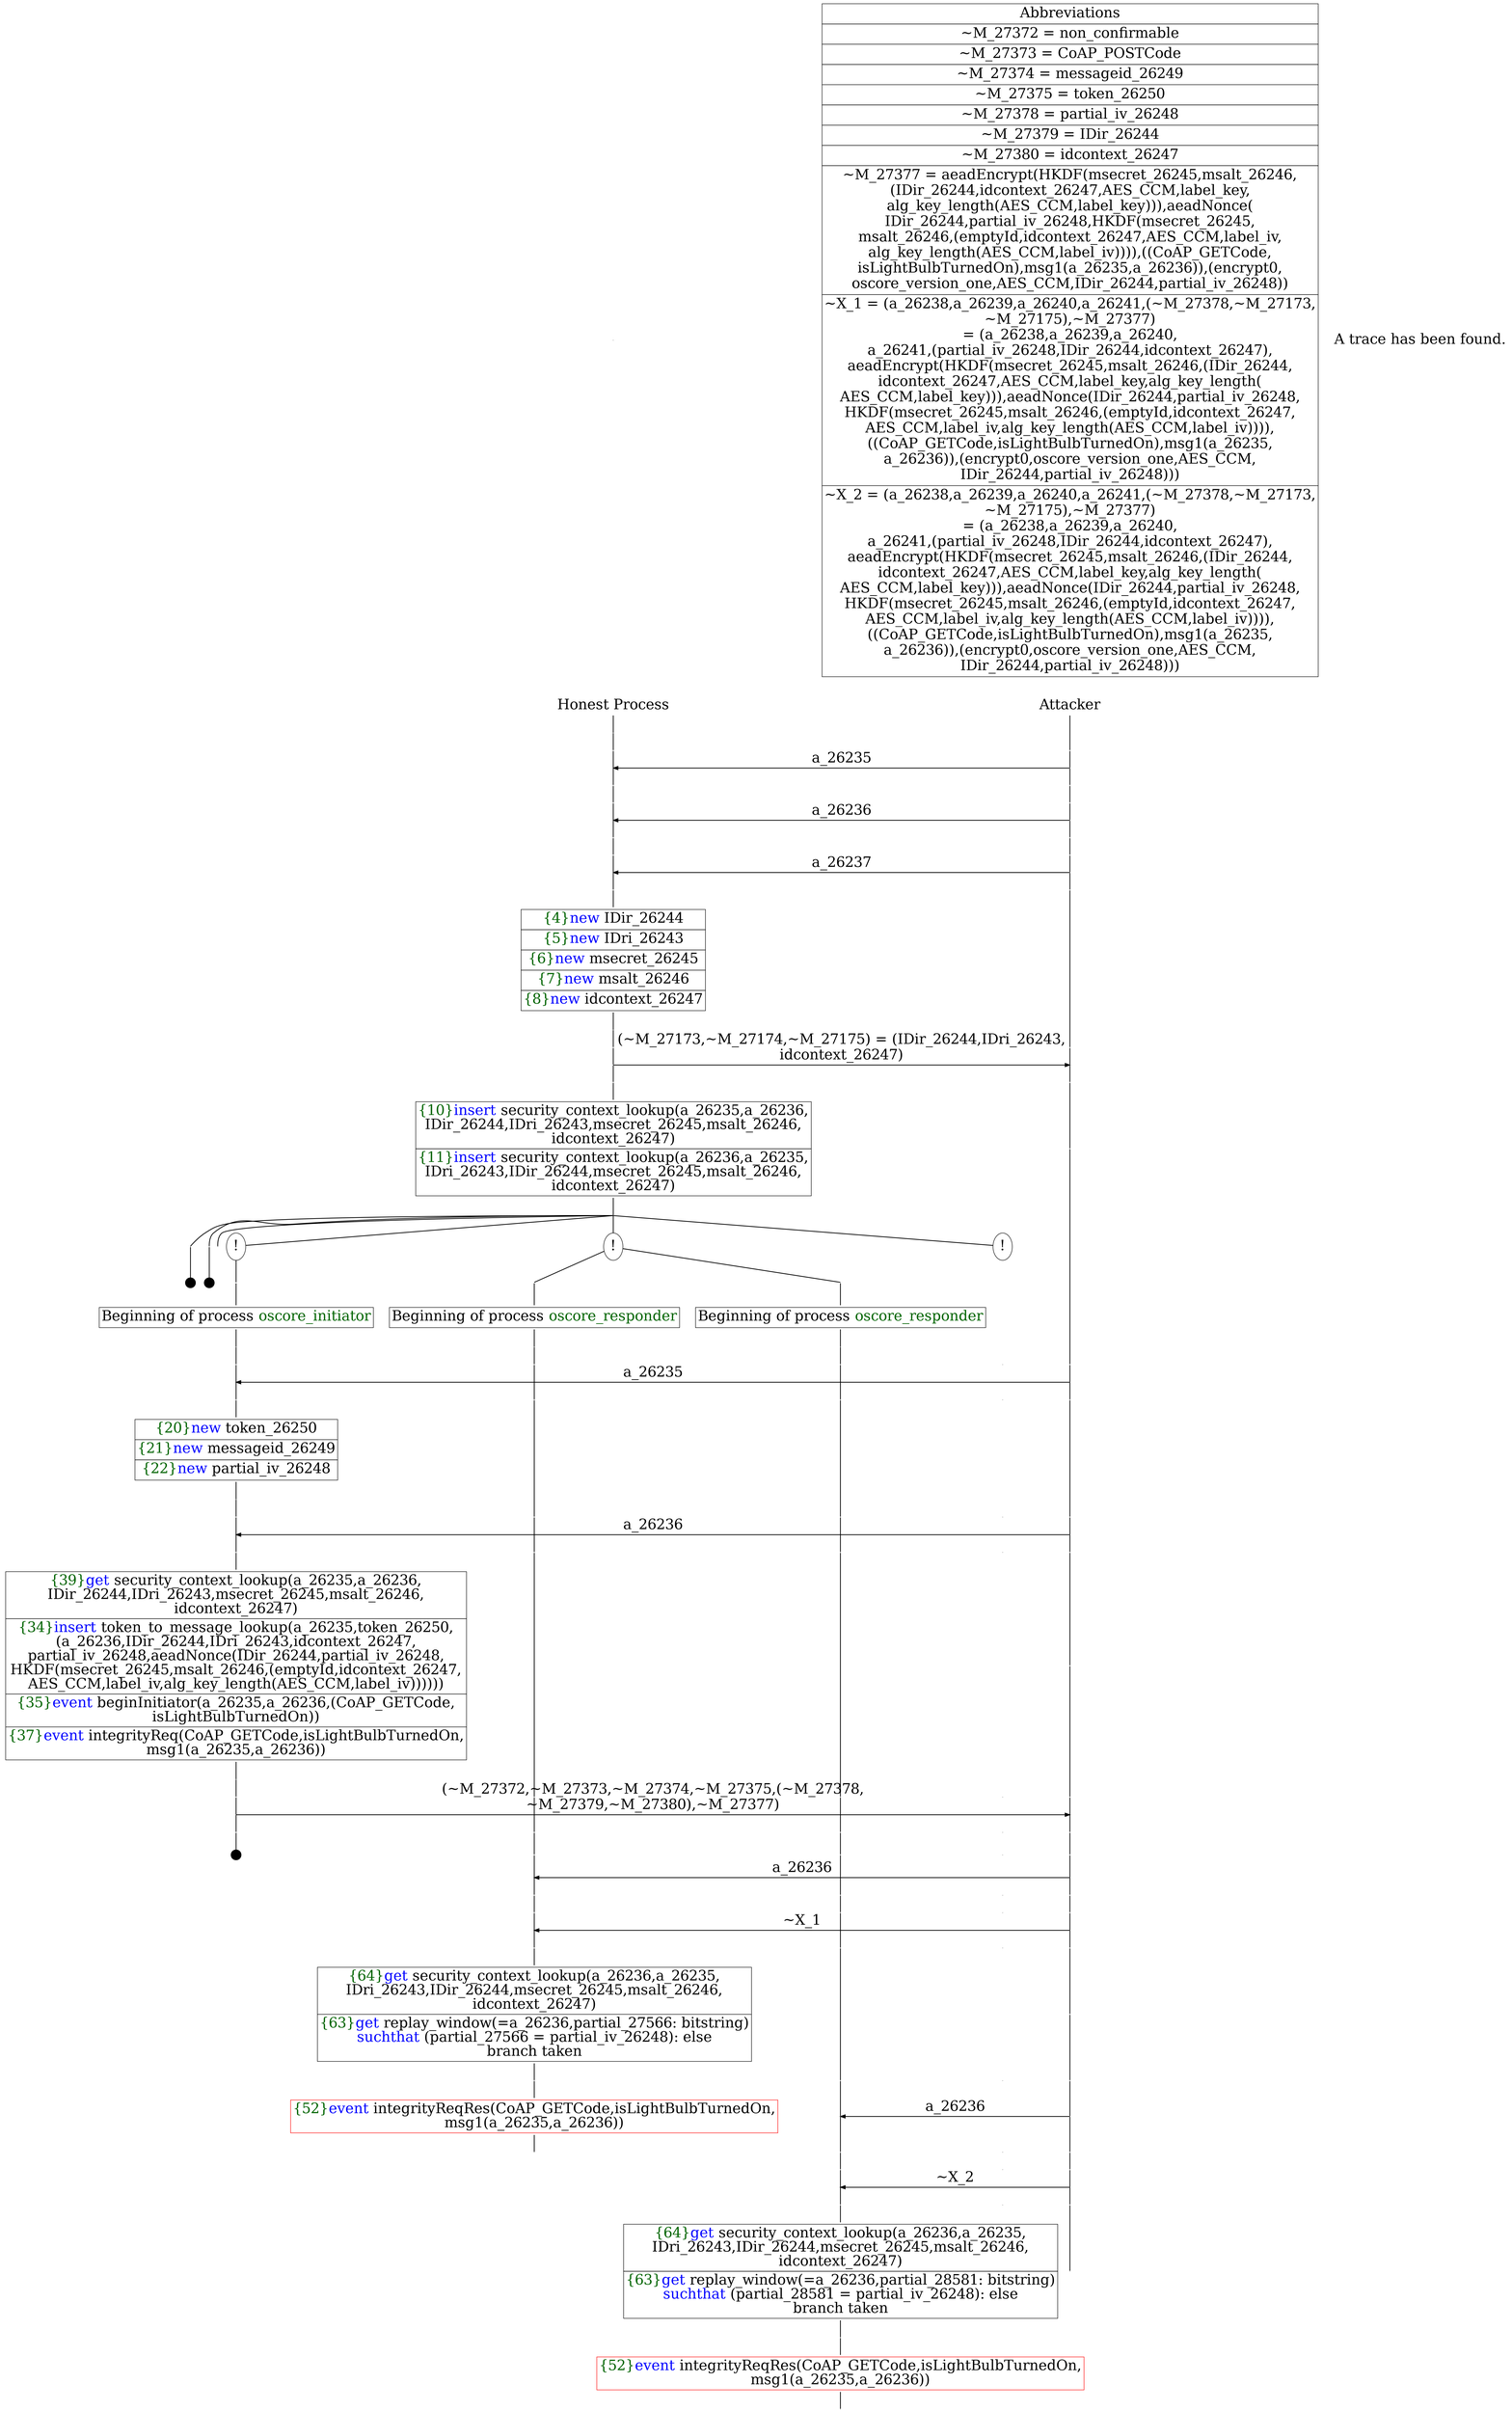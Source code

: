 digraph {
graph [ordering = out]
edge [arrowhead = none, penwidth = 1.6, fontsize = 30]
node [shape = point, width = 0, height = 0, fontsize = 30]
Trace<br/>
[label = <A trace has been found.<br/>
>, shape = plaintext]
P0__0 [label = "Honest Process", shape = plaintext]
P__0 [label = "Attacker", shape = plaintext]
Trace -> P0__0 [label = "", style = invisible, weight = 100]{rank = same; P0__0 P__0}
P0__0 -> P0__1 [label = <>, weight = 100]
P0__1 -> P0__2 [label = <>, weight = 100]
P__0 -> P__1 [label = <>, weight = 100]
{rank = same; P__1 P0__2}
P0__2 -> P0__3 [label = <>, weight = 100]
P__1 -> P__2 [label = <>, weight = 100]
{rank = same; P__2 P0__3}
P0__3 -> P__2 [label = <a_26235>, dir = back, arrowhead = normal]
P0__3 -> P0__4 [label = <>, weight = 100]
P__2 -> P__3 [label = <>, weight = 100]
{rank = same; P__3 P0__4}
P0__4 -> P0__5 [label = <>, weight = 100]
P__3 -> P__4 [label = <>, weight = 100]
{rank = same; P__4 P0__5}
P0__5 -> P0__6 [label = <>, weight = 100]
P__4 -> P__5 [label = <>, weight = 100]
{rank = same; P__5 P0__6}
P0__6 -> P__5 [label = <a_26236>, dir = back, arrowhead = normal]
P0__6 -> P0__7 [label = <>, weight = 100]
P__5 -> P__6 [label = <>, weight = 100]
{rank = same; P__6 P0__7}
P0__7 -> P0__8 [label = <>, weight = 100]
P__6 -> P__7 [label = <>, weight = 100]
{rank = same; P__7 P0__8}
P0__8 -> P0__9 [label = <>, weight = 100]
P__7 -> P__8 [label = <>, weight = 100]
{rank = same; P__8 P0__9}
P0__9 -> P__8 [label = <a_26237>, dir = back, arrowhead = normal]
P0__9 -> P0__10 [label = <>, weight = 100]
P__8 -> P__9 [label = <>, weight = 100]
{rank = same; P__9 P0__10}
P0__10 -> P0__11 [label = <>, weight = 100]
P0__11 [shape = plaintext, label = <<TABLE BORDER="0" CELLBORDER="1" CELLSPACING="0" CELLPADDING="4"> <TR><TD><FONT COLOR="darkgreen">{4}</FONT><FONT COLOR="blue">new </FONT>IDir_26244</TD></TR><TR><TD><FONT COLOR="darkgreen">{5}</FONT><FONT COLOR="blue">new </FONT>IDri_26243</TD></TR><TR><TD><FONT COLOR="darkgreen">{6}</FONT><FONT COLOR="blue">new </FONT>msecret_26245</TD></TR><TR><TD><FONT COLOR="darkgreen">{7}</FONT><FONT COLOR="blue">new </FONT>msalt_26246</TD></TR><TR><TD><FONT COLOR="darkgreen">{8}</FONT><FONT COLOR="blue">new </FONT>idcontext_26247</TD></TR></TABLE>>]
P0__11 -> P0__12 [label = <>, weight = 100]
P0__12 -> P0__13 [label = <>, weight = 100]
P__9 -> P__10 [label = <>, weight = 100]
{rank = same; P__10 P0__13}
P0__13 -> P0__14 [label = <>, weight = 100]
P__10 -> P__11 [label = <>, weight = 100]
{rank = same; P__11 P0__14}
P0__14 -> P__11 [label = <(~M_27173,~M_27174,~M_27175) = (IDir_26244,IDri_26243,<br/>
idcontext_26247)>, arrowhead = normal]
P0__14 -> P0__15 [label = <>, weight = 100]
P__11 -> P__12 [label = <>, weight = 100]
{rank = same; P__12 P0__15}
P0__15 -> P0__16 [label = <>, weight = 100]
P0__16 [shape = plaintext, label = <<TABLE BORDER="0" CELLBORDER="1" CELLSPACING="0" CELLPADDING="4"> <TR><TD><FONT COLOR="darkgreen">{10}</FONT><FONT COLOR="blue">insert </FONT>security_context_lookup(a_26235,a_26236,<br/>
IDir_26244,IDri_26243,msecret_26245,msalt_26246,<br/>
idcontext_26247)</TD></TR><TR><TD><FONT COLOR="darkgreen">{11}</FONT><FONT COLOR="blue">insert </FONT>security_context_lookup(a_26236,a_26235,<br/>
IDri_26243,IDir_26244,msecret_26245,msalt_26246,<br/>
idcontext_26247)</TD></TR></TABLE>>]
P0__16 -> P0__17 [label = <>, weight = 100]
P__12 -> P__13 [label = <>, weight = 100]
{rank = same; P__13 P0__16}
/*RPar */
P0__17 -> P0_5__17 [label = <>]
P0__17 -> P0_4__17 [label = <>]
P0__17 -> P0_3__17 [label = <>]
P0__17 -> P0_2__17 [label = <>]
P0__17 -> P0_1__17 [label = <>]
P0__17 -> P0_0__17 [label = <>]
P0__17 [label = "", fixedsize = false, width = 0, height = 0, shape = none]
{rank = same; P0_0__17 P0_1__17 P0_2__17 P0_3__17 P0_4__17 P0_5__17}
P0_0__17 [label = "!", shape = ellipse]
P0_1__17 [label = "!", shape = ellipse]
{rank = same; P0_1_1__17 P0_1_0__17}
P0_1_1__17 [label = "", fixedsize = false, width = 0, height = 0, shape = none]
P0_1__17 -> P0_1_1__17 [label = <>]
P0_1_0__17 [label = "", fixedsize = false, width = 0, height = 0, shape = none]
P0_1__17 -> P0_1_0__17 [label = <>]
P0_1_0__17 -> P0_1_0__18 [label = <>, weight = 100]
P0_1_0__18 [shape = plaintext, label = <<TABLE BORDER="0" CELLBORDER="1" CELLSPACING="0" CELLPADDING="4"> <TR><TD>Beginning of process <FONT COLOR="darkgreen">oscore_responder</FONT></TD></TR></TABLE>>]
P0_1_0__18 -> P0_1_0__19 [label = <>, weight = 100]
P0_1_1__17 -> P0_1_1__18 [label = <>, weight = 100]
P0_1_1__18 [shape = plaintext, label = <<TABLE BORDER="0" CELLBORDER="1" CELLSPACING="0" CELLPADDING="4"> <TR><TD>Beginning of process <FONT COLOR="darkgreen">oscore_responder</FONT></TD></TR></TABLE>>]
P0_1_1__18 -> P0_1_1__19 [label = <>, weight = 100]
P0_2__17 [label = "!", shape = ellipse]
P0_2_0__17 [label = "", fixedsize = false, width = 0, height = 0, shape = none]
P0_2__17 -> P0_2_0__17 [label = <>, weight = 100]
P0_2_0__17 -> P0_2_0__18 [label = <>, weight = 100]
P0_2_0__18 [shape = plaintext, label = <<TABLE BORDER="0" CELLBORDER="1" CELLSPACING="0" CELLPADDING="4"> <TR><TD>Beginning of process <FONT COLOR="darkgreen">oscore_initiator</FONT></TD></TR></TABLE>>]
P0_2_0__18 -> P0_2_0__19 [label = <>, weight = 100]
P0_4__18 [label = "", width = 0.3, height = 0.3]
P0_4__17 -> P0_4__18 [label = <>, weight = 100]
P0_5__18 [label = "", width = 0.3, height = 0.3]
P0_5__17 -> P0_5__18 [label = <>, weight = 100]
P0_2_0__19 -> P0_2_0__20 [label = <>, weight = 100]
P0_1_1__19 -> P0_1_1__20 [label = <>, weight = 100]
P0_1_0__19 -> P0_1_0__20 [label = <>, weight = 100]
P0_0__18 [label = "", style = invisible]
P0_0__17 -> P0_0__18 [label = <>, weight = 100, style = invisible]
P__13 -> P__14 [label = <>, weight = 100]
{rank = same; P__14 P0_0__18 P0_1_0__20 P0_1_1__20 P0_2_0__20}
P0_2_0__20 -> P0_2_0__21 [label = <>, weight = 100]
P__14 -> P__15 [label = <>, weight = 100]
{rank = same; P__15 P0_2_0__21}
P0_2_0__21 -> P__15 [label = <a_26235>, dir = back, arrowhead = normal]
P0_2_0__21 -> P0_2_0__22 [label = <>, weight = 100]
P0_1_1__20 -> P0_1_1__21 [label = <>, weight = 100]
P0_1_0__20 -> P0_1_0__21 [label = <>, weight = 100]
P0_0__19 [label = "", style = invisible]
P0_0__18 -> P0_0__19 [label = <>, weight = 100, style = invisible]
P__15 -> P__16 [label = <>, weight = 100]
{rank = same; P__16 P0_0__19 P0_1_0__21 P0_1_1__21 P0_2_0__22}
P0_2_0__22 -> P0_2_0__23 [label = <>, weight = 100]
P0_2_0__23 [shape = plaintext, label = <<TABLE BORDER="0" CELLBORDER="1" CELLSPACING="0" CELLPADDING="4"> <TR><TD><FONT COLOR="darkgreen">{20}</FONT><FONT COLOR="blue">new </FONT>token_26250</TD></TR><TR><TD><FONT COLOR="darkgreen">{21}</FONT><FONT COLOR="blue">new </FONT>messageid_26249</TD></TR><TR><TD><FONT COLOR="darkgreen">{22}</FONT><FONT COLOR="blue">new </FONT>partial_iv_26248</TD></TR></TABLE>>]
P0_2_0__23 -> P0_2_0__24 [label = <>, weight = 100]
P0_2_0__24 -> P0_2_0__25 [label = <>, weight = 100]
P0_1_1__21 -> P0_1_1__22 [label = <>, weight = 100]
P0_1_0__21 -> P0_1_0__22 [label = <>, weight = 100]
P0_0__20 [label = "", style = invisible]
P0_0__19 -> P0_0__20 [label = <>, weight = 100, style = invisible]
P__16 -> P__17 [label = <>, weight = 100]
{rank = same; P__17 P0_0__20 P0_1_0__22 P0_1_1__22 P0_2_0__25}
P0_2_0__25 -> P0_2_0__26 [label = <>, weight = 100]
P__17 -> P__18 [label = <>, weight = 100]
{rank = same; P__18 P0_2_0__26}
P0_2_0__26 -> P__18 [label = <a_26236>, dir = back, arrowhead = normal]
P0_2_0__26 -> P0_2_0__27 [label = <>, weight = 100]
P0_1_1__22 -> P0_1_1__23 [label = <>, weight = 100]
P0_1_0__22 -> P0_1_0__23 [label = <>, weight = 100]
P0_0__21 [label = "", style = invisible]
P0_0__20 -> P0_0__21 [label = <>, weight = 100, style = invisible]
P__18 -> P__19 [label = <>, weight = 100]
{rank = same; P__19 P0_0__21 P0_1_0__23 P0_1_1__23 P0_2_0__27}
P0_2_0__27 -> P0_2_0__28 [label = <>, weight = 100]
P0_2_0__28 [shape = plaintext, label = <<TABLE BORDER="0" CELLBORDER="1" CELLSPACING="0" CELLPADDING="4"> <TR><TD><FONT COLOR="darkgreen">{39}</FONT><FONT COLOR="blue">get </FONT>security_context_lookup(a_26235,a_26236,<br/>
IDir_26244,IDri_26243,msecret_26245,msalt_26246,<br/>
idcontext_26247)</TD></TR><TR><TD><FONT COLOR="darkgreen">{34}</FONT><FONT COLOR="blue">insert </FONT>token_to_message_lookup(a_26235,token_26250,<br/>
(a_26236,IDir_26244,IDri_26243,idcontext_26247,<br/>
partial_iv_26248,aeadNonce(IDir_26244,partial_iv_26248,<br/>
HKDF(msecret_26245,msalt_26246,(emptyId,idcontext_26247,<br/>
AES_CCM,label_iv,alg_key_length(AES_CCM,label_iv))))))<br/>
</TD></TR><TR><TD><FONT COLOR="darkgreen">{35}</FONT><FONT COLOR="blue">event</FONT> beginInitiator(a_26235,a_26236,(CoAP_GETCode,<br/>
isLightBulbTurnedOn))</TD></TR><TR><TD><FONT COLOR="darkgreen">{37}</FONT><FONT COLOR="blue">event</FONT> integrityReq(CoAP_GETCode,isLightBulbTurnedOn,<br/>
msg1(a_26235,a_26236))</TD></TR></TABLE>>]
P0_2_0__28 -> P0_2_0__29 [label = <>, weight = 100]
P__19 -> P__20 [label = <>, weight = 100]
{rank = same; P__20 P0_2_0__28}
P0_2_0__29 -> P0_2_0__30 [label = <>, weight = 100]
P0_1_1__23 -> P0_1_1__24 [label = <>, weight = 100]
P0_1_0__23 -> P0_1_0__24 [label = <>, weight = 100]
P0_0__22 [label = "", style = invisible]
P0_0__21 -> P0_0__22 [label = <>, weight = 100, style = invisible]
P__20 -> P__21 [label = <>, weight = 100]
{rank = same; P__21 P0_0__22 P0_1_0__24 P0_1_1__24 P0_2_0__30}
P0_2_0__30 -> P0_2_0__31 [label = <>, weight = 100]
P__21 -> P__22 [label = <>, weight = 100]
{rank = same; P__22 P0_2_0__31}
P0_2_0__31 -> P__22 [label = <(~M_27372,~M_27373,~M_27374,~M_27375,(~M_27378,<br/>
~M_27379,~M_27380),~M_27377)>, arrowhead = normal]
P0_2_0__31 -> P0_2_0__32 [label = <>, weight = 100]
P0_1_1__24 -> P0_1_1__25 [label = <>, weight = 100]
P0_1_0__24 -> P0_1_0__25 [label = <>, weight = 100]
P0_0__23 [label = "", style = invisible]
P0_0__22 -> P0_0__23 [label = <>, weight = 100, style = invisible]
P__22 -> P__23 [label = <>, weight = 100]
{rank = same; P__23 P0_0__23 P0_1_0__25 P0_1_1__25 P0_2_0__32}
P0_2_0__33 [label = "", width = 0.3, height = 0.3]
P0_2_0__32 -> P0_2_0__33 [label = <>, weight = 100]
P0_1_1__25 -> P0_1_1__26 [label = <>, weight = 100]
P0_1_0__25 -> P0_1_0__26 [label = <>, weight = 100]
P0_0__24 [label = "", style = invisible]
P0_0__23 -> P0_0__24 [label = <>, weight = 100, style = invisible]
P__23 -> P__24 [label = <>, weight = 100]
{rank = same; P__24 P0_0__24 P0_1_0__26 P0_1_1__26}
P0_1_1__26 -> P0_1_1__27 [label = <>, weight = 100]
P__24 -> P__25 [label = <>, weight = 100]
{rank = same; P__25 P0_1_1__27}
P0_1_1__27 -> P__25 [label = <a_26236>, dir = back, arrowhead = normal]
P0_1_1__27 -> P0_1_1__28 [label = <>, weight = 100]
P0_1_0__26 -> P0_1_0__27 [label = <>, weight = 100]
P0_0__25 [label = "", style = invisible]
P0_0__24 -> P0_0__25 [label = <>, weight = 100, style = invisible]
P__25 -> P__26 [label = <>, weight = 100]
{rank = same; P__26 P0_0__25 P0_1_0__27 P0_1_1__28}
P0_1_1__28 -> P0_1_1__29 [label = <>, weight = 100]
P0_1_0__27 -> P0_1_0__28 [label = <>, weight = 100]
P0_0__26 [label = "", style = invisible]
P0_0__25 -> P0_0__26 [label = <>, weight = 100, style = invisible]
P__26 -> P__27 [label = <>, weight = 100]
{rank = same; P__27 P0_0__26 P0_1_0__28 P0_1_1__29}
P0_1_1__29 -> P0_1_1__30 [label = <>, weight = 100]
P__27 -> P__28 [label = <>, weight = 100]
{rank = same; P__28 P0_1_1__30}
P0_1_1__30 -> P__28 [label = <~X_1>, dir = back, arrowhead = normal]
P0_1_1__30 -> P0_1_1__31 [label = <>, weight = 100]
P0_1_0__28 -> P0_1_0__29 [label = <>, weight = 100]
P0_0__27 [label = "", style = invisible]
P0_0__26 -> P0_0__27 [label = <>, weight = 100, style = invisible]
P__28 -> P__29 [label = <>, weight = 100]
{rank = same; P__29 P0_0__27 P0_1_0__29 P0_1_1__31}
P0_1_1__31 -> P0_1_1__32 [label = <>, weight = 100]
P0_1_1__32 [shape = plaintext, label = <<TABLE BORDER="0" CELLBORDER="1" CELLSPACING="0" CELLPADDING="4"> <TR><TD><FONT COLOR="darkgreen">{64}</FONT><FONT COLOR="blue">get </FONT>security_context_lookup(a_26236,a_26235,<br/>
IDri_26243,IDir_26244,msecret_26245,msalt_26246,<br/>
idcontext_26247)</TD></TR><TR><TD><FONT COLOR="darkgreen">{63}</FONT><FONT COLOR="blue">get</FONT> replay_window(=a_26236,partial_27566: bitstring)<br/>
<FONT COLOR="blue">suchthat</FONT> (partial_27566 = partial_iv_26248): else<br/>
branch taken</TD></TR></TABLE>>]
P0_1_1__32 -> P0_1_1__33 [label = <>, weight = 100]
P__29 -> P__30 [label = <>, weight = 100]
{rank = same; P__30 P0_1_1__32}
P0_1_1__33 -> P0_1_1__34 [label = <>, weight = 100]
P0_1_1__34 [color = red, shape = plaintext, label = <<TABLE BORDER="0" CELLBORDER="1" CELLSPACING="0" CELLPADDING="4"> <TR><TD><FONT COLOR="darkgreen">{52}</FONT><FONT COLOR="blue">event</FONT> integrityReqRes(CoAP_GETCode,isLightBulbTurnedOn,<br/>
msg1(a_26235,a_26236))</TD></TR></TABLE>>]
P0_1_1__34 -> P0_1_1__35 [label = <>, weight = 100]
P0_1_0__29 -> P0_1_0__30 [label = <>, weight = 100]
P0_0__28 [label = "", style = invisible]
P0_0__27 -> P0_0__28 [label = <>, weight = 100, style = invisible]
P__30 -> P__31 [label = <>, weight = 100]
{rank = same; P__31 P0_0__28 P0_1_0__30}
P0_1_0__30 -> P0_1_0__31 [label = <>, weight = 100]
P__31 -> P__32 [label = <>, weight = 100]
{rank = same; P__32 P0_1_0__31}
P0_1_0__31 -> P__32 [label = <a_26236>, dir = back, arrowhead = normal]
P0_1_0__31 -> P0_1_0__32 [label = <>, weight = 100]
P0_0__29 [label = "", style = invisible]
P0_0__28 -> P0_0__29 [label = <>, weight = 100, style = invisible]
P__32 -> P__33 [label = <>, weight = 100]
{rank = same; P__33 P0_0__29 P0_1_0__32}
P0_1_0__32 -> P0_1_0__33 [label = <>, weight = 100]
P0_0__30 [label = "", style = invisible]
P0_0__29 -> P0_0__30 [label = <>, weight = 100, style = invisible]
P__33 -> P__34 [label = <>, weight = 100]
{rank = same; P__34 P0_0__30 P0_1_0__33}
P0_1_0__33 -> P0_1_0__34 [label = <>, weight = 100]
P__34 -> P__35 [label = <>, weight = 100]
{rank = same; P__35 P0_1_0__34}
P0_1_0__34 -> P__35 [label = <~X_2>, dir = back, arrowhead = normal]
P0_1_0__34 -> P0_1_0__35 [label = <>, weight = 100]
P0_0__31 [label = "", style = invisible]
P0_0__30 -> P0_0__31 [label = <>, weight = 100, style = invisible]
P__35 -> P__36 [label = <>, weight = 100]
{rank = same; P__36 P0_0__31 P0_1_0__35}
P0_1_0__35 -> P0_1_0__36 [label = <>, weight = 100]
P0_1_0__36 [shape = plaintext, label = <<TABLE BORDER="0" CELLBORDER="1" CELLSPACING="0" CELLPADDING="4"> <TR><TD><FONT COLOR="darkgreen">{64}</FONT><FONT COLOR="blue">get </FONT>security_context_lookup(a_26236,a_26235,<br/>
IDri_26243,IDir_26244,msecret_26245,msalt_26246,<br/>
idcontext_26247)</TD></TR><TR><TD><FONT COLOR="darkgreen">{63}</FONT><FONT COLOR="blue">get</FONT> replay_window(=a_26236,partial_28581: bitstring)<br/>
<FONT COLOR="blue">suchthat</FONT> (partial_28581 = partial_iv_26248): else<br/>
branch taken</TD></TR></TABLE>>]
P0_1_0__36 -> P0_1_0__37 [label = <>, weight = 100]
P__36 -> P__37 [label = <>, weight = 100]
{rank = same; P__37 P0_1_0__36}
P0_1_0__37 -> P0_1_0__38 [label = <>, weight = 100]
P0_1_0__38 [color = red, shape = plaintext, label = <<TABLE BORDER="0" CELLBORDER="1" CELLSPACING="0" CELLPADDING="4"> <TR><TD><FONT COLOR="darkgreen">{52}</FONT><FONT COLOR="blue">event</FONT> integrityReqRes(CoAP_GETCode,isLightBulbTurnedOn,<br/>
msg1(a_26235,a_26236))</TD></TR></TABLE>>]
P0_1_0__38 -> P0_1_0__39 [label = <>, weight = 100]
Abbrev [shape = plaintext, label = <<TABLE BORDER="0" CELLBORDER="1" CELLSPACING="0" CELLPADDING="4"><TR> <TD> Abbreviations </TD></TR><TR><TD>~M_27372 = non_confirmable</TD></TR><TR><TD>~M_27373 = CoAP_POSTCode</TD></TR><TR><TD>~M_27374 = messageid_26249</TD></TR><TR><TD>~M_27375 = token_26250</TD></TR><TR><TD>~M_27378 = partial_iv_26248</TD></TR><TR><TD>~M_27379 = IDir_26244</TD></TR><TR><TD>~M_27380 = idcontext_26247</TD></TR><TR><TD>~M_27377 = aeadEncrypt(HKDF(msecret_26245,msalt_26246,<br/>
(IDir_26244,idcontext_26247,AES_CCM,label_key,<br/>
alg_key_length(AES_CCM,label_key))),aeadNonce(<br/>
IDir_26244,partial_iv_26248,HKDF(msecret_26245,<br/>
msalt_26246,(emptyId,idcontext_26247,AES_CCM,label_iv,<br/>
alg_key_length(AES_CCM,label_iv)))),((CoAP_GETCode,<br/>
isLightBulbTurnedOn),msg1(a_26235,a_26236)),(encrypt0,<br/>
oscore_version_one,AES_CCM,IDir_26244,partial_iv_26248))</TD></TR><TR><TD>~X_1 = (a_26238,a_26239,a_26240,a_26241,(~M_27378,~M_27173,<br/>
~M_27175),~M_27377)<br/>
= (a_26238,a_26239,a_26240,<br/>
a_26241,(partial_iv_26248,IDir_26244,idcontext_26247),<br/>
aeadEncrypt(HKDF(msecret_26245,msalt_26246,(IDir_26244,<br/>
idcontext_26247,AES_CCM,label_key,alg_key_length(<br/>
AES_CCM,label_key))),aeadNonce(IDir_26244,partial_iv_26248,<br/>
HKDF(msecret_26245,msalt_26246,(emptyId,idcontext_26247,<br/>
AES_CCM,label_iv,alg_key_length(AES_CCM,label_iv)))),<br/>
((CoAP_GETCode,isLightBulbTurnedOn),msg1(a_26235,<br/>
a_26236)),(encrypt0,oscore_version_one,AES_CCM,<br/>
IDir_26244,partial_iv_26248)))</TD></TR><TR><TD>~X_2 = (a_26238,a_26239,a_26240,a_26241,(~M_27378,~M_27173,<br/>
~M_27175),~M_27377)<br/>
= (a_26238,a_26239,a_26240,<br/>
a_26241,(partial_iv_26248,IDir_26244,idcontext_26247),<br/>
aeadEncrypt(HKDF(msecret_26245,msalt_26246,(IDir_26244,<br/>
idcontext_26247,AES_CCM,label_key,alg_key_length(<br/>
AES_CCM,label_key))),aeadNonce(IDir_26244,partial_iv_26248,<br/>
HKDF(msecret_26245,msalt_26246,(emptyId,idcontext_26247,<br/>
AES_CCM,label_iv,alg_key_length(AES_CCM,label_iv)))),<br/>
((CoAP_GETCode,isLightBulbTurnedOn),msg1(a_26235,<br/>
a_26236)),(encrypt0,oscore_version_one,AES_CCM,<br/>
IDir_26244,partial_iv_26248)))</TD></TR></TABLE>>]Abbrev -> P__0 [style = invisible, weight =100]}